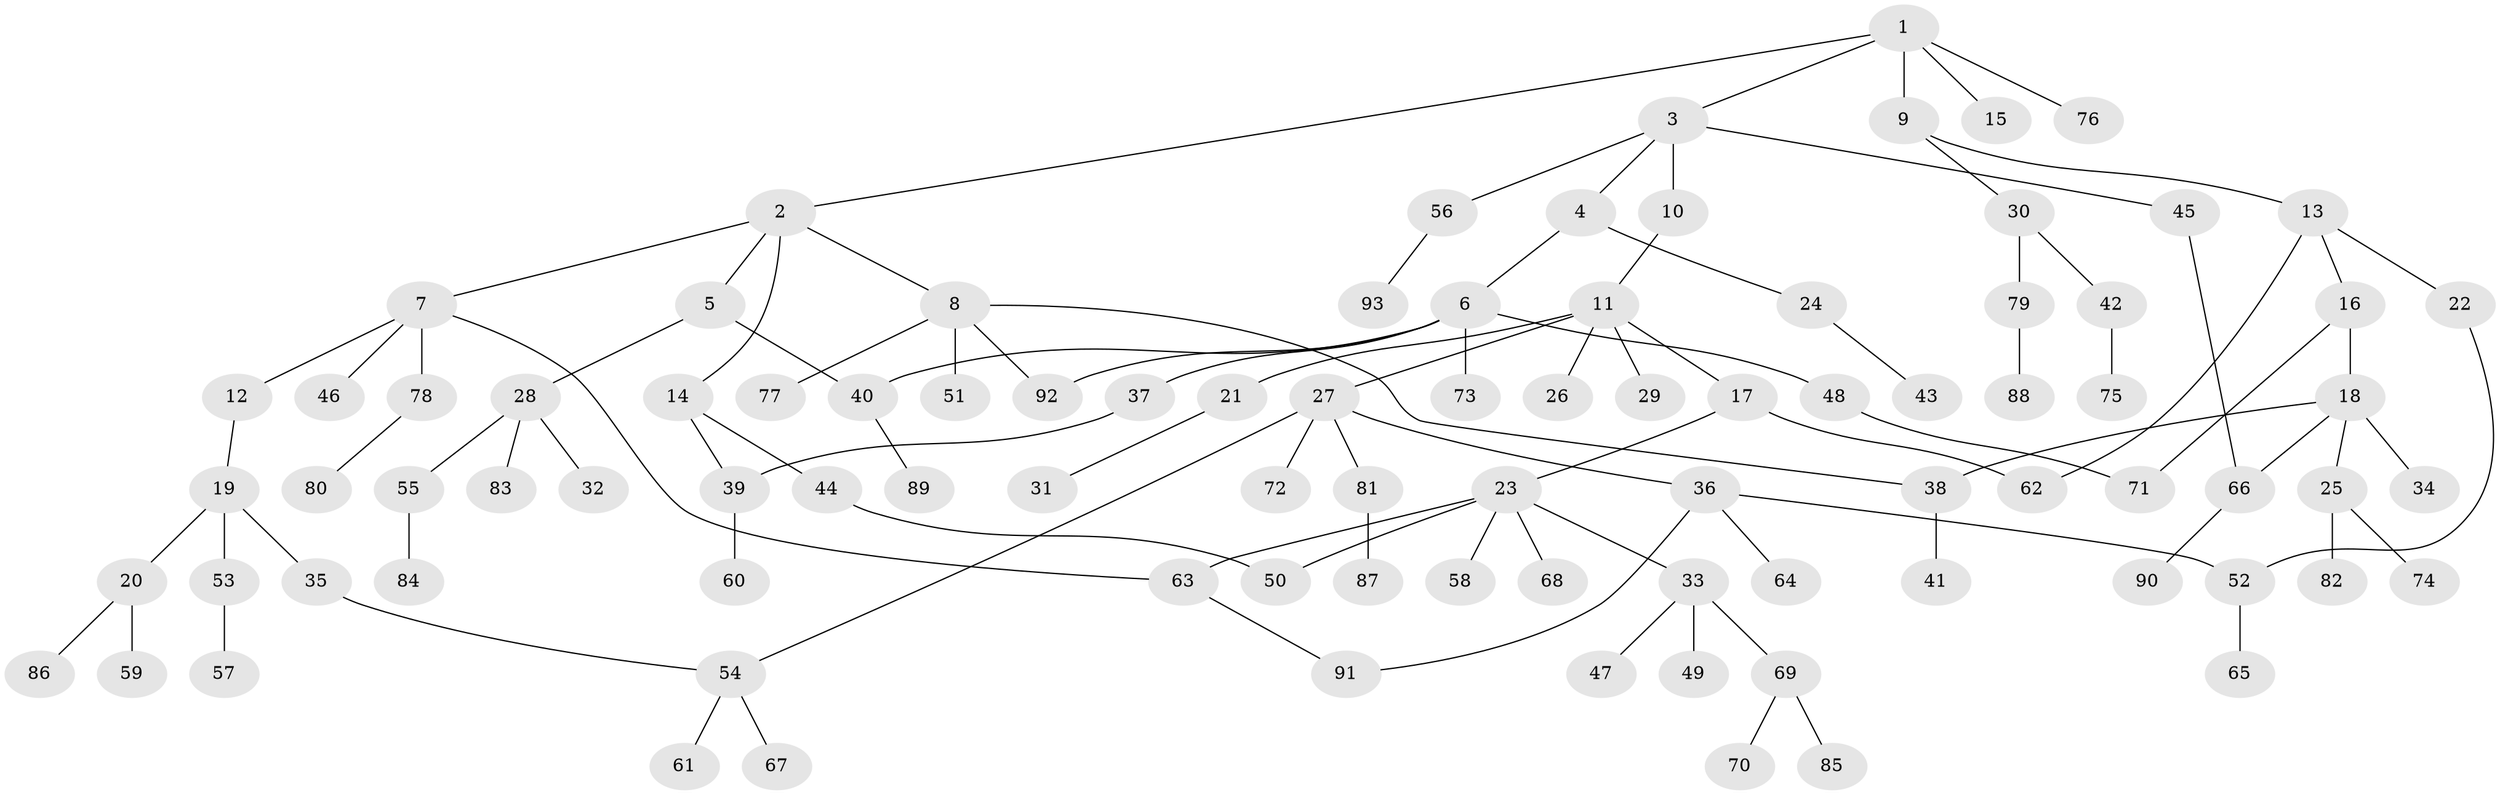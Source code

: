 // coarse degree distribution, {4: 0.1076923076923077, 5: 0.06153846153846154, 3: 0.15384615384615385, 6: 0.03076923076923077, 2: 0.2153846153846154, 1: 0.4153846153846154, 7: 0.015384615384615385}
// Generated by graph-tools (version 1.1) at 2025/51/02/27/25 19:51:36]
// undirected, 93 vertices, 104 edges
graph export_dot {
graph [start="1"]
  node [color=gray90,style=filled];
  1;
  2;
  3;
  4;
  5;
  6;
  7;
  8;
  9;
  10;
  11;
  12;
  13;
  14;
  15;
  16;
  17;
  18;
  19;
  20;
  21;
  22;
  23;
  24;
  25;
  26;
  27;
  28;
  29;
  30;
  31;
  32;
  33;
  34;
  35;
  36;
  37;
  38;
  39;
  40;
  41;
  42;
  43;
  44;
  45;
  46;
  47;
  48;
  49;
  50;
  51;
  52;
  53;
  54;
  55;
  56;
  57;
  58;
  59;
  60;
  61;
  62;
  63;
  64;
  65;
  66;
  67;
  68;
  69;
  70;
  71;
  72;
  73;
  74;
  75;
  76;
  77;
  78;
  79;
  80;
  81;
  82;
  83;
  84;
  85;
  86;
  87;
  88;
  89;
  90;
  91;
  92;
  93;
  1 -- 2;
  1 -- 3;
  1 -- 9;
  1 -- 15;
  1 -- 76;
  2 -- 5;
  2 -- 7;
  2 -- 8;
  2 -- 14;
  3 -- 4;
  3 -- 10;
  3 -- 45;
  3 -- 56;
  4 -- 6;
  4 -- 24;
  5 -- 28;
  5 -- 40;
  6 -- 37;
  6 -- 48;
  6 -- 73;
  6 -- 92;
  6 -- 40;
  7 -- 12;
  7 -- 46;
  7 -- 78;
  7 -- 63;
  8 -- 38;
  8 -- 51;
  8 -- 77;
  8 -- 92;
  9 -- 13;
  9 -- 30;
  10 -- 11;
  11 -- 17;
  11 -- 21;
  11 -- 26;
  11 -- 27;
  11 -- 29;
  12 -- 19;
  13 -- 16;
  13 -- 22;
  13 -- 62;
  14 -- 44;
  14 -- 39;
  16 -- 18;
  16 -- 71;
  17 -- 23;
  17 -- 62;
  18 -- 25;
  18 -- 34;
  18 -- 38;
  18 -- 66;
  19 -- 20;
  19 -- 35;
  19 -- 53;
  20 -- 59;
  20 -- 86;
  21 -- 31;
  22 -- 52;
  23 -- 33;
  23 -- 58;
  23 -- 63;
  23 -- 68;
  23 -- 50;
  24 -- 43;
  25 -- 74;
  25 -- 82;
  27 -- 36;
  27 -- 72;
  27 -- 81;
  27 -- 54;
  28 -- 32;
  28 -- 55;
  28 -- 83;
  30 -- 42;
  30 -- 79;
  33 -- 47;
  33 -- 49;
  33 -- 69;
  35 -- 54;
  36 -- 64;
  36 -- 91;
  36 -- 52;
  37 -- 39;
  38 -- 41;
  39 -- 60;
  40 -- 89;
  42 -- 75;
  44 -- 50;
  45 -- 66;
  48 -- 71;
  52 -- 65;
  53 -- 57;
  54 -- 61;
  54 -- 67;
  55 -- 84;
  56 -- 93;
  63 -- 91;
  66 -- 90;
  69 -- 70;
  69 -- 85;
  78 -- 80;
  79 -- 88;
  81 -- 87;
}
